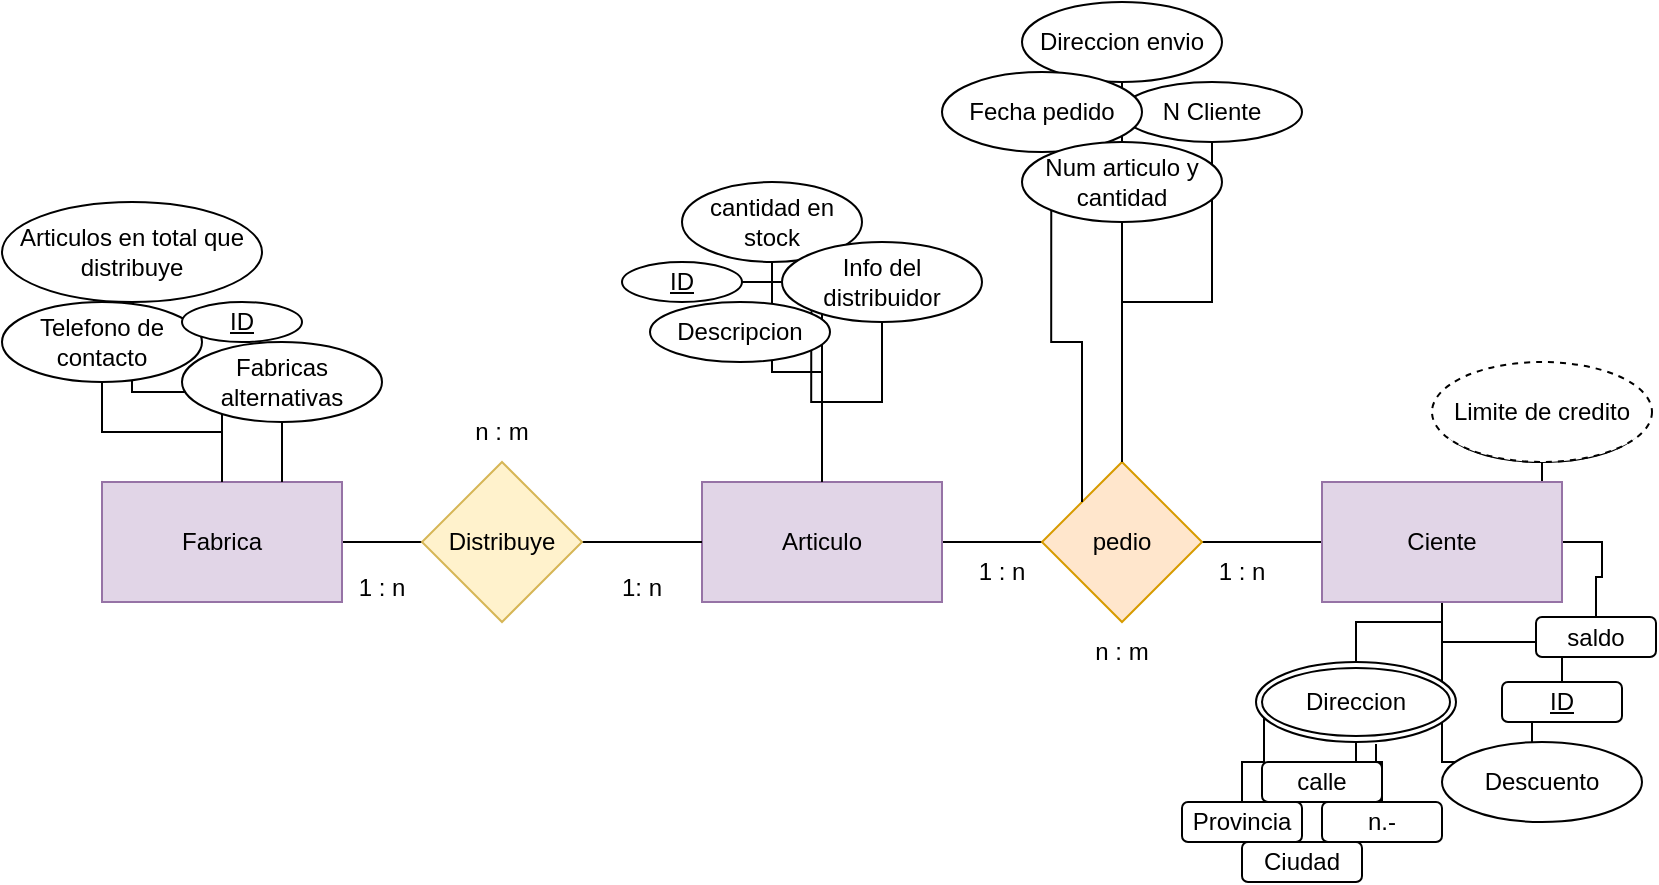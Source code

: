 <mxfile version="21.8.2" type="github">
  <diagram name="Página-1" id="5hQ4zv-oG_bUhU793YBu">
    <mxGraphModel dx="1434" dy="795" grid="1" gridSize="10" guides="1" tooltips="1" connect="1" arrows="1" fold="1" page="1" pageScale="1" pageWidth="827" pageHeight="1169" math="0" shadow="0">
      <root>
        <mxCell id="0" />
        <mxCell id="1" parent="0" />
        <mxCell id="UdiOFKoYtMbHhU-ag28c-12" style="edgeStyle=orthogonalEdgeStyle;rounded=0;orthogonalLoop=1;jettySize=auto;html=1;exitX=0.5;exitY=1;exitDx=0;exitDy=0;endArrow=none;endFill=0;" edge="1" parent="1" source="ciahp-Gt6Fmims4PauhT-34" target="ciahp-Gt6Fmims4PauhT-4">
          <mxGeometry relative="1" as="geometry" />
        </mxCell>
        <mxCell id="ciahp-Gt6Fmims4PauhT-7" style="edgeStyle=orthogonalEdgeStyle;rounded=0;orthogonalLoop=1;jettySize=auto;html=1;entryX=0;entryY=0.5;entryDx=0;entryDy=0;endArrow=none;endFill=0;" parent="1" source="ciahp-Gt6Fmims4PauhT-1" target="ciahp-Gt6Fmims4PauhT-3" edge="1">
          <mxGeometry relative="1" as="geometry" />
        </mxCell>
        <mxCell id="ciahp-Gt6Fmims4PauhT-30" style="edgeStyle=orthogonalEdgeStyle;rounded=0;orthogonalLoop=1;jettySize=auto;html=1;entryX=0;entryY=1;entryDx=0;entryDy=0;" parent="1" source="ciahp-Gt6Fmims4PauhT-1" target="ciahp-Gt6Fmims4PauhT-28" edge="1">
          <mxGeometry relative="1" as="geometry">
            <mxPoint x="410" y="330" as="targetPoint" />
          </mxGeometry>
        </mxCell>
        <mxCell id="ciahp-Gt6Fmims4PauhT-1" value="Articulo" style="rounded=0;whiteSpace=wrap;html=1;fillColor=#e1d5e7;strokeColor=#9673a6;" parent="1" vertex="1">
          <mxGeometry x="350" y="380" width="120" height="60" as="geometry" />
        </mxCell>
        <mxCell id="ciahp-Gt6Fmims4PauhT-21" style="edgeStyle=orthogonalEdgeStyle;rounded=0;orthogonalLoop=1;jettySize=auto;html=1;exitX=0.5;exitY=0;exitDx=0;exitDy=0;" parent="1" source="ciahp-Gt6Fmims4PauhT-2" edge="1">
          <mxGeometry relative="1" as="geometry">
            <mxPoint x="560" y="210" as="targetPoint" />
          </mxGeometry>
        </mxCell>
        <mxCell id="ciahp-Gt6Fmims4PauhT-2" value="pedio" style="rhombus;whiteSpace=wrap;html=1;fillColor=#ffe6cc;strokeColor=#d79b00;" parent="1" vertex="1">
          <mxGeometry x="520" y="370" width="80" height="80" as="geometry" />
        </mxCell>
        <mxCell id="ciahp-Gt6Fmims4PauhT-6" style="edgeStyle=orthogonalEdgeStyle;rounded=0;orthogonalLoop=1;jettySize=auto;html=1;entryX=0;entryY=0.5;entryDx=0;entryDy=0;endArrow=none;endFill=0;" parent="1" source="ciahp-Gt6Fmims4PauhT-4" target="ciahp-Gt6Fmims4PauhT-1" edge="1">
          <mxGeometry relative="1" as="geometry" />
        </mxCell>
        <mxCell id="ciahp-Gt6Fmims4PauhT-4" value="Fabrica" style="rounded=0;whiteSpace=wrap;html=1;fillColor=#e1d5e7;strokeColor=#9673a6;" parent="1" vertex="1">
          <mxGeometry x="50" y="380" width="120" height="60" as="geometry" />
        </mxCell>
        <mxCell id="ciahp-Gt6Fmims4PauhT-5" value="Distribuye" style="rhombus;whiteSpace=wrap;html=1;fillColor=#fff2cc;strokeColor=#d6b656;" parent="1" vertex="1">
          <mxGeometry x="210" y="370" width="80" height="80" as="geometry" />
        </mxCell>
        <mxCell id="UdiOFKoYtMbHhU-ag28c-8" style="edgeStyle=orthogonalEdgeStyle;rounded=0;orthogonalLoop=1;jettySize=auto;html=1;exitX=0.5;exitY=0;exitDx=0;exitDy=0;endArrow=none;endFill=0;" edge="1" parent="1" source="ciahp-Gt6Fmims4PauhT-8" target="ciahp-Gt6Fmims4PauhT-3">
          <mxGeometry relative="1" as="geometry" />
        </mxCell>
        <mxCell id="UdiOFKoYtMbHhU-ag28c-11" style="edgeStyle=orthogonalEdgeStyle;rounded=0;orthogonalLoop=1;jettySize=auto;html=1;exitX=0.25;exitY=1;exitDx=0;exitDy=0;entryX=0.5;entryY=1;entryDx=0;entryDy=0;endArrow=none;endFill=0;" edge="1" parent="1" source="ciahp-Gt6Fmims4PauhT-8" target="ciahp-Gt6Fmims4PauhT-3">
          <mxGeometry relative="1" as="geometry" />
        </mxCell>
        <mxCell id="ciahp-Gt6Fmims4PauhT-8" value="&lt;u&gt;ID&lt;/u&gt;" style="rounded=1;whiteSpace=wrap;html=1;" parent="1" vertex="1">
          <mxGeometry x="750" y="480" width="60" height="20" as="geometry" />
        </mxCell>
        <mxCell id="ciahp-Gt6Fmims4PauhT-11" value="n.-" style="rounded=1;whiteSpace=wrap;html=1;" parent="1" vertex="1">
          <mxGeometry x="660" y="540" width="60" height="20" as="geometry" />
        </mxCell>
        <mxCell id="ciahp-Gt6Fmims4PauhT-12" value="Provincia" style="rounded=1;whiteSpace=wrap;html=1;" parent="1" vertex="1">
          <mxGeometry x="590" y="540" width="60" height="20" as="geometry" />
        </mxCell>
        <mxCell id="ciahp-Gt6Fmims4PauhT-13" value="Ciudad" style="rounded=1;whiteSpace=wrap;html=1;" parent="1" vertex="1">
          <mxGeometry x="620" y="560" width="60" height="20" as="geometry" />
        </mxCell>
        <mxCell id="UdiOFKoYtMbHhU-ag28c-10" style="edgeStyle=orthogonalEdgeStyle;rounded=0;orthogonalLoop=1;jettySize=auto;html=1;entryX=1;entryY=0.5;entryDx=0;entryDy=0;endArrow=none;endFill=0;" edge="1" parent="1" source="ciahp-Gt6Fmims4PauhT-16" target="ciahp-Gt6Fmims4PauhT-3">
          <mxGeometry relative="1" as="geometry" />
        </mxCell>
        <mxCell id="ciahp-Gt6Fmims4PauhT-16" value="saldo" style="rounded=1;whiteSpace=wrap;html=1;" parent="1" vertex="1">
          <mxGeometry x="767" y="447.5" width="60" height="20" as="geometry" />
        </mxCell>
        <mxCell id="UdiOFKoYtMbHhU-ag28c-1" style="edgeStyle=orthogonalEdgeStyle;rounded=0;orthogonalLoop=1;jettySize=auto;html=1;endArrow=none;endFill=0;" edge="1" parent="1" source="ciahp-Gt6Fmims4PauhT-18" target="ciahp-Gt6Fmims4PauhT-3">
          <mxGeometry relative="1" as="geometry" />
        </mxCell>
        <mxCell id="UdiOFKoYtMbHhU-ag28c-7" style="edgeStyle=orthogonalEdgeStyle;rounded=0;orthogonalLoop=1;jettySize=auto;html=1;exitX=0.5;exitY=1;exitDx=0;exitDy=0;endArrow=none;endFill=0;" edge="1" parent="1" source="ciahp-Gt6Fmims4PauhT-18" target="ciahp-Gt6Fmims4PauhT-10">
          <mxGeometry relative="1" as="geometry" />
        </mxCell>
        <mxCell id="ciahp-Gt6Fmims4PauhT-18" value="Direccion" style="ellipse;shape=doubleEllipse;margin=3;whiteSpace=wrap;html=1;align=center;" parent="1" vertex="1">
          <mxGeometry x="627" y="470" width="100" height="40" as="geometry" />
        </mxCell>
        <mxCell id="UdiOFKoYtMbHhU-ag28c-4" style="edgeStyle=orthogonalEdgeStyle;rounded=0;orthogonalLoop=1;jettySize=auto;html=1;exitX=0.5;exitY=1;exitDx=0;exitDy=0;" edge="1" parent="1" source="ciahp-Gt6Fmims4PauhT-19" target="ciahp-Gt6Fmims4PauhT-3">
          <mxGeometry relative="1" as="geometry" />
        </mxCell>
        <mxCell id="ciahp-Gt6Fmims4PauhT-19" value="Limite de credito" style="ellipse;whiteSpace=wrap;html=1;align=center;" parent="1" vertex="1">
          <mxGeometry x="720" y="330" width="100" height="40" as="geometry" />
        </mxCell>
        <mxCell id="ciahp-Gt6Fmims4PauhT-20" value="Descuento" style="ellipse;whiteSpace=wrap;html=1;align=center;" parent="1" vertex="1">
          <mxGeometry x="720" y="510" width="100" height="40" as="geometry" />
        </mxCell>
        <mxCell id="UdiOFKoYtMbHhU-ag28c-6" style="edgeStyle=orthogonalEdgeStyle;rounded=0;orthogonalLoop=1;jettySize=auto;html=1;exitX=0.5;exitY=1;exitDx=0;exitDy=0;endArrow=none;endFill=0;" edge="1" parent="1" source="ciahp-Gt6Fmims4PauhT-22" target="ciahp-Gt6Fmims4PauhT-2">
          <mxGeometry relative="1" as="geometry" />
        </mxCell>
        <mxCell id="ciahp-Gt6Fmims4PauhT-22" value="N Cliente" style="ellipse;whiteSpace=wrap;html=1;align=center;" parent="1" vertex="1">
          <mxGeometry x="560" y="180" width="90" height="30" as="geometry" />
        </mxCell>
        <mxCell id="UdiOFKoYtMbHhU-ag28c-18" style="edgeStyle=orthogonalEdgeStyle;rounded=0;orthogonalLoop=1;jettySize=auto;html=1;exitX=0.5;exitY=1;exitDx=0;exitDy=0;endArrow=none;endFill=0;" edge="1" parent="1" source="ciahp-Gt6Fmims4PauhT-23">
          <mxGeometry relative="1" as="geometry">
            <mxPoint x="560" y="370" as="targetPoint" />
          </mxGeometry>
        </mxCell>
        <mxCell id="ciahp-Gt6Fmims4PauhT-23" value="Direccion envio" style="ellipse;whiteSpace=wrap;html=1;align=center;" parent="1" vertex="1">
          <mxGeometry x="510" y="140" width="100" height="40" as="geometry" />
        </mxCell>
        <mxCell id="ciahp-Gt6Fmims4PauhT-24" value="Fecha pedido" style="ellipse;whiteSpace=wrap;html=1;align=center;" parent="1" vertex="1">
          <mxGeometry x="470" y="175" width="100" height="40" as="geometry" />
        </mxCell>
        <mxCell id="UdiOFKoYtMbHhU-ag28c-5" style="edgeStyle=orthogonalEdgeStyle;rounded=0;orthogonalLoop=1;jettySize=auto;html=1;exitX=0;exitY=0;exitDx=0;exitDy=0;entryX=0;entryY=0;entryDx=0;entryDy=0;endArrow=none;endFill=0;" edge="1" parent="1" source="ciahp-Gt6Fmims4PauhT-25" target="ciahp-Gt6Fmims4PauhT-2">
          <mxGeometry relative="1" as="geometry" />
        </mxCell>
        <mxCell id="ciahp-Gt6Fmims4PauhT-25" value="Num articulo y cantidad" style="ellipse;whiteSpace=wrap;html=1;align=center;" parent="1" vertex="1">
          <mxGeometry x="510" y="210" width="100" height="40" as="geometry" />
        </mxCell>
        <mxCell id="UdiOFKoYtMbHhU-ag28c-17" style="edgeStyle=orthogonalEdgeStyle;rounded=0;orthogonalLoop=1;jettySize=auto;html=1;exitX=1;exitY=0.5;exitDx=0;exitDy=0;endArrow=none;endFill=0;" edge="1" parent="1" source="ciahp-Gt6Fmims4PauhT-26" target="ciahp-Gt6Fmims4PauhT-1">
          <mxGeometry relative="1" as="geometry" />
        </mxCell>
        <mxCell id="ciahp-Gt6Fmims4PauhT-26" value="&lt;u&gt;ID&lt;/u&gt;" style="ellipse;whiteSpace=wrap;html=1;align=center;" parent="1" vertex="1">
          <mxGeometry x="310" y="270" width="60" height="20" as="geometry" />
        </mxCell>
        <mxCell id="UdiOFKoYtMbHhU-ag28c-13" style="edgeStyle=orthogonalEdgeStyle;rounded=0;orthogonalLoop=1;jettySize=auto;html=1;endArrow=none;endFill=0;" edge="1" parent="1" source="ciahp-Gt6Fmims4PauhT-27" target="ciahp-Gt6Fmims4PauhT-1">
          <mxGeometry relative="1" as="geometry" />
        </mxCell>
        <mxCell id="ciahp-Gt6Fmims4PauhT-27" value="cantidad en stock" style="ellipse;whiteSpace=wrap;html=1;align=center;" parent="1" vertex="1">
          <mxGeometry x="340" y="230" width="90" height="40" as="geometry" />
        </mxCell>
        <mxCell id="UdiOFKoYtMbHhU-ag28c-14" style="edgeStyle=orthogonalEdgeStyle;rounded=0;orthogonalLoop=1;jettySize=auto;html=1;endArrow=none;endFill=0;" edge="1" parent="1" source="ciahp-Gt6Fmims4PauhT-28" target="ciahp-Gt6Fmims4PauhT-1">
          <mxGeometry relative="1" as="geometry" />
        </mxCell>
        <mxCell id="ciahp-Gt6Fmims4PauhT-28" value="Info del distribuidor" style="ellipse;whiteSpace=wrap;html=1;align=center;" parent="1" vertex="1">
          <mxGeometry x="390" y="260" width="100" height="40" as="geometry" />
        </mxCell>
        <mxCell id="ciahp-Gt6Fmims4PauhT-29" value="Descripcion" style="ellipse;whiteSpace=wrap;html=1;align=center;" parent="1" vertex="1">
          <mxGeometry x="324" y="290" width="90" height="30" as="geometry" />
        </mxCell>
        <mxCell id="UdiOFKoYtMbHhU-ag28c-2" style="edgeStyle=orthogonalEdgeStyle;rounded=0;orthogonalLoop=1;jettySize=auto;html=1;exitX=0.5;exitY=1;exitDx=0;exitDy=0;startArrow=none;startFill=0;endArrow=none;endFill=0;" edge="1" parent="1" source="ciahp-Gt6Fmims4PauhT-31" target="ciahp-Gt6Fmims4PauhT-4">
          <mxGeometry relative="1" as="geometry" />
        </mxCell>
        <mxCell id="ciahp-Gt6Fmims4PauhT-31" value="Telefono de contacto" style="ellipse;whiteSpace=wrap;html=1;align=center;" parent="1" vertex="1">
          <mxGeometry y="290" width="100" height="40" as="geometry" />
        </mxCell>
        <mxCell id="ciahp-Gt6Fmims4PauhT-32" value="&lt;u&gt;ID&lt;/u&gt;" style="ellipse;whiteSpace=wrap;html=1;align=center;" parent="1" vertex="1">
          <mxGeometry x="90" y="290" width="60" height="20" as="geometry" />
        </mxCell>
        <mxCell id="UdiOFKoYtMbHhU-ag28c-3" style="edgeStyle=orthogonalEdgeStyle;rounded=0;orthogonalLoop=1;jettySize=auto;html=1;exitX=0.5;exitY=1;exitDx=0;exitDy=0;entryX=0.75;entryY=0;entryDx=0;entryDy=0;endArrow=none;endFill=0;" edge="1" parent="1" source="ciahp-Gt6Fmims4PauhT-33" target="ciahp-Gt6Fmims4PauhT-4">
          <mxGeometry relative="1" as="geometry" />
        </mxCell>
        <mxCell id="ciahp-Gt6Fmims4PauhT-33" value="Fabricas alternativas" style="ellipse;whiteSpace=wrap;html=1;align=center;" parent="1" vertex="1">
          <mxGeometry x="90" y="310" width="100" height="40" as="geometry" />
        </mxCell>
        <mxCell id="ciahp-Gt6Fmims4PauhT-34" value="Articulos en total que distribuye" style="ellipse;whiteSpace=wrap;html=1;align=center;" parent="1" vertex="1">
          <mxGeometry y="240" width="130" height="50" as="geometry" />
        </mxCell>
        <mxCell id="ciahp-Gt6Fmims4PauhT-3" value="Ciente" style="rounded=0;whiteSpace=wrap;html=1;fillColor=#e1d5e7;strokeColor=#9673a6;" parent="1" vertex="1">
          <mxGeometry x="660" y="380" width="120" height="60" as="geometry" />
        </mxCell>
        <mxCell id="ciahp-Gt6Fmims4PauhT-10" value="calle" style="rounded=1;whiteSpace=wrap;html=1;" parent="1" vertex="1">
          <mxGeometry x="630" y="520" width="60" height="20" as="geometry" />
        </mxCell>
        <mxCell id="UdiOFKoYtMbHhU-ag28c-19" style="edgeStyle=orthogonalEdgeStyle;rounded=0;orthogonalLoop=1;jettySize=auto;html=1;entryX=0.04;entryY=0.7;entryDx=0;entryDy=0;entryPerimeter=0;endArrow=none;endFill=0;" edge="1" parent="1" source="ciahp-Gt6Fmims4PauhT-12" target="ciahp-Gt6Fmims4PauhT-18">
          <mxGeometry relative="1" as="geometry" />
        </mxCell>
        <mxCell id="UdiOFKoYtMbHhU-ag28c-22" value="Limite de credito" style="ellipse;whiteSpace=wrap;html=1;align=center;dashed=1;" vertex="1" parent="1">
          <mxGeometry x="715" y="320" width="110" height="50" as="geometry" />
        </mxCell>
        <mxCell id="UdiOFKoYtMbHhU-ag28c-23" style="edgeStyle=orthogonalEdgeStyle;rounded=0;orthogonalLoop=1;jettySize=auto;html=1;entryX=0.6;entryY=1.025;entryDx=0;entryDy=0;entryPerimeter=0;endArrow=none;endFill=0;" edge="1" parent="1" source="ciahp-Gt6Fmims4PauhT-11" target="ciahp-Gt6Fmims4PauhT-18">
          <mxGeometry relative="1" as="geometry" />
        </mxCell>
        <mxCell id="UdiOFKoYtMbHhU-ag28c-26" value="1: n" style="text;html=1;strokeColor=none;fillColor=none;align=center;verticalAlign=middle;whiteSpace=wrap;rounded=0;" vertex="1" parent="1">
          <mxGeometry x="290" y="417.5" width="60" height="30" as="geometry" />
        </mxCell>
        <mxCell id="UdiOFKoYtMbHhU-ag28c-27" value="1 : n" style="text;html=1;strokeColor=none;fillColor=none;align=center;verticalAlign=middle;whiteSpace=wrap;rounded=0;" vertex="1" parent="1">
          <mxGeometry x="160" y="417.5" width="60" height="30" as="geometry" />
        </mxCell>
        <mxCell id="UdiOFKoYtMbHhU-ag28c-30" value="n : m" style="text;html=1;strokeColor=none;fillColor=none;align=center;verticalAlign=middle;whiteSpace=wrap;rounded=0;" vertex="1" parent="1">
          <mxGeometry x="220" y="340" width="60" height="30" as="geometry" />
        </mxCell>
        <mxCell id="UdiOFKoYtMbHhU-ag28c-31" value="1 : n" style="text;html=1;strokeColor=none;fillColor=none;align=center;verticalAlign=middle;whiteSpace=wrap;rounded=0;" vertex="1" parent="1">
          <mxGeometry x="590" y="410" width="60" height="30" as="geometry" />
        </mxCell>
        <mxCell id="UdiOFKoYtMbHhU-ag28c-32" value="1 : n" style="text;html=1;strokeColor=none;fillColor=none;align=center;verticalAlign=middle;whiteSpace=wrap;rounded=0;" vertex="1" parent="1">
          <mxGeometry x="470" y="410" width="60" height="30" as="geometry" />
        </mxCell>
        <mxCell id="UdiOFKoYtMbHhU-ag28c-33" value="&lt;div&gt;n : m&lt;br&gt;&lt;/div&gt;" style="text;html=1;strokeColor=none;fillColor=none;align=center;verticalAlign=middle;whiteSpace=wrap;rounded=0;" vertex="1" parent="1">
          <mxGeometry x="530" y="450" width="60" height="30" as="geometry" />
        </mxCell>
      </root>
    </mxGraphModel>
  </diagram>
</mxfile>
